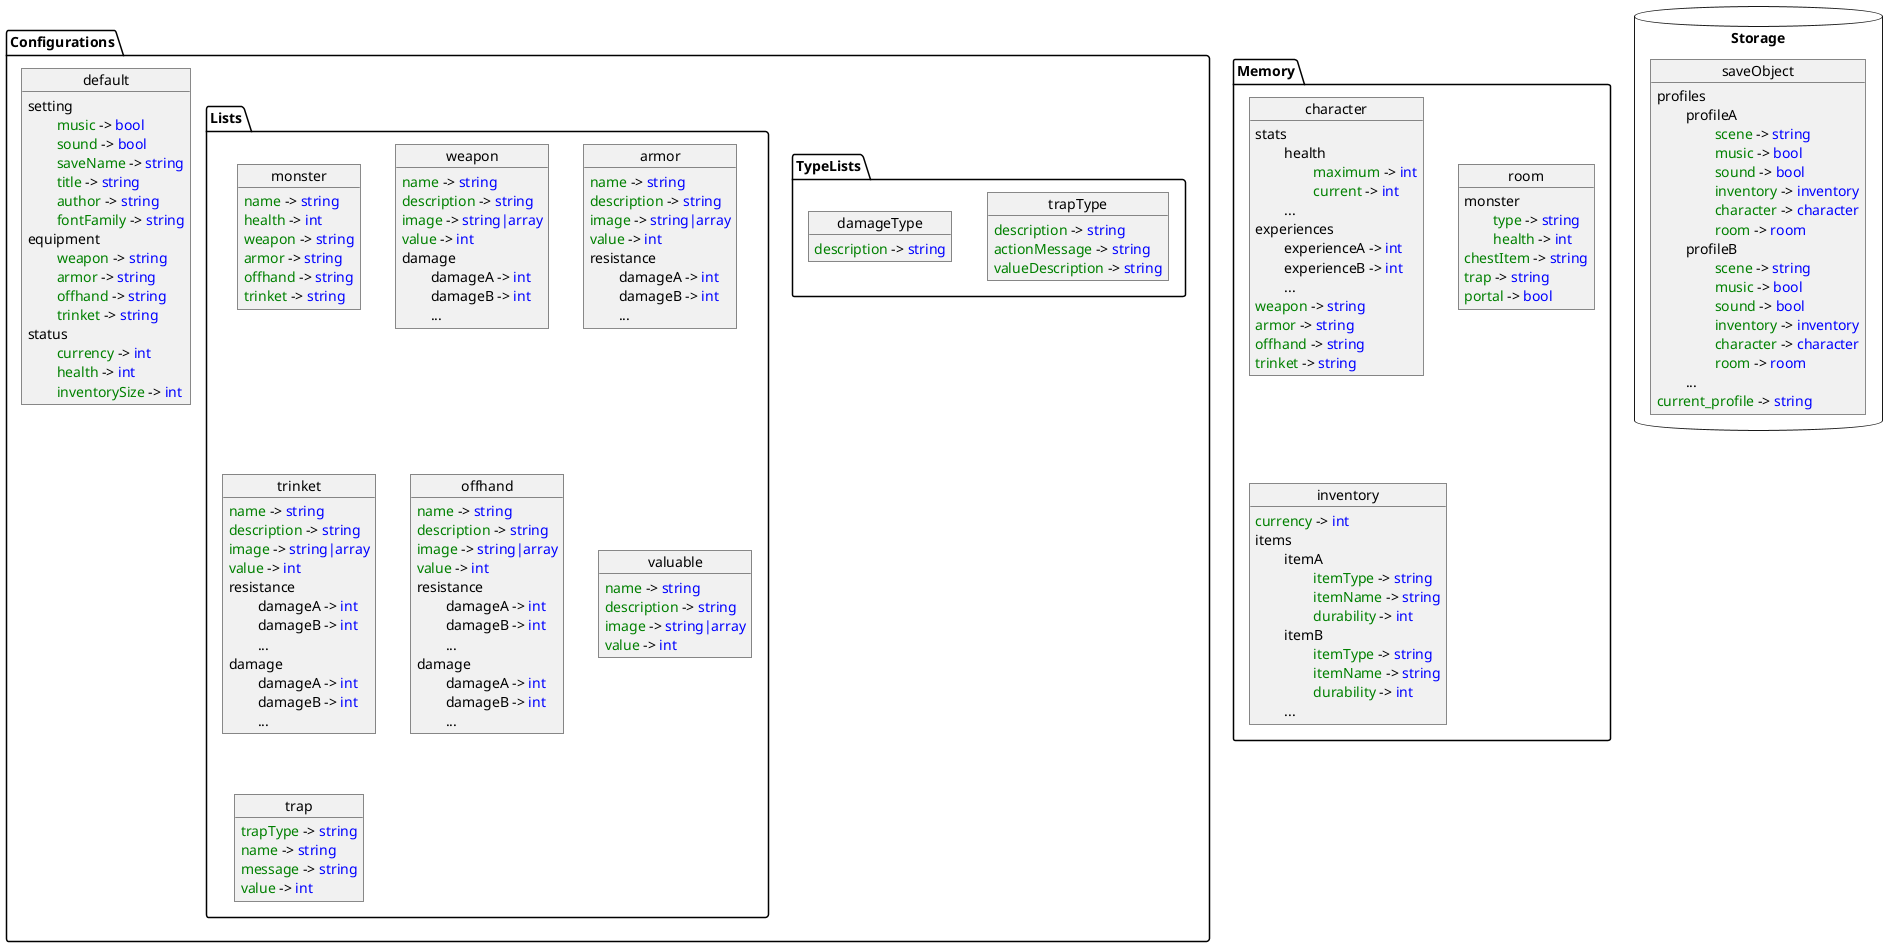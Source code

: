 @startuml

!define type(x) <color:blue>x</color>
!define attribute(x) <color:green>x</color>

package Configurations{
    object default {
        setting
            attribute(\tmusic) -> type(bool)
            attribute(\tsound) -> type(bool)
            attribute(\tsaveName) -> type(string)
            attribute(\ttitle) -> type(string)
            attribute(\tauthor) -> type(string)
            attribute(\tfontFamily) -> type(string)
        equipment
            attribute(\tweapon) -> type(string)
            attribute(\tarmor) -> type(string)
            attribute(\toffhand) -> type(string)
            attribute(\ttrinket) -> type(string)
        status
            attribute(\tcurrency) -> type(int)
            attribute(\thealth) -> type(int)
            attribute(\tinventorySize) -> type(int)
    }

    package TypeLists{
        object trapType {
            attribute(description) -> type(string)
            attribute(actionMessage) -> type(string)
            attribute(valueDescription) -> type(string)
        }

        object damageType {
            attribute(description) -> type(string)
        }
    }

    package Lists{

        object monster {
            attribute(name) -> type(string)
            attribute(health) -> type(int)
            attribute(weapon) -> type(string)
            attribute(armor) -> type(string)
            attribute(offhand) -> type(string)
            attribute(trinket) -> type(string)
        }

        object weapon {
            attribute(name) -> type(string)
            attribute(description) -> type(string)
            attribute(image) -> type(string|array)
            attribute(value) -> type(int)
            damage
                \tdamageA -> type(int)
                \tdamageB -> type(int)
                \t...
        }

        object armor {
            attribute(name) -> type(string)
            attribute(description) -> type(string)
            attribute(image) -> type(string|array)
            attribute(value) -> type(int)
            resistance
                \tdamageA -> type(int)
                \tdamageB -> type(int)
                \t...
        }

        object trinket {
            attribute(name) -> type(string)
            attribute(description) -> type(string)
            attribute(image) -> type(string|array)
            attribute(value) -> type(int)
            resistance
                \tdamageA -> type(int)
                \tdamageB -> type(int)
                \t...
            damage
                \tdamageA -> type(int)
                \tdamageB -> type(int)
                \t...
        }

        object offhand {
            attribute(name) -> type(string)
            attribute(description) -> type(string)
            attribute(image) -> type(string|array)
            attribute(value) -> type(int)
            resistance
                \tdamageA -> type(int)
                \tdamageB -> type(int)
                \t...
            damage
                \tdamageA -> type(int)
                \tdamageB -> type(int)
                \t...
        }

        object valuable {
            attribute(name) -> type(string)
            attribute(description) -> type(string)
            attribute(image) -> type(string|array)
            attribute(value) -> type(int)
        }

        object trap {
            attribute(trapType) -> type(string)
            attribute(name) -> type(string)
            attribute(message) -> type(string)
            attribute(value) -> type(int)
        }
    }
}

package Memory{
    object character {
        stats
            \thealth
                attribute(\t\tmaximum) -> type(int)
                attribute(\t\tcurrent) -> type(int)
            \t...
        experiences
            \texperienceA -> type(int)
            \texperienceB -> type(int)
            \t...
        attribute(weapon) -> type(string)
        attribute(armor) -> type(string)
        attribute(offhand) -> type(string)
        attribute(trinket) -> type(string)
    }

    object room {
        monster
            attribute(\ttype) -> type(string)
            attribute(\thealth) -> type(int)
        attribute(chestItem) -> type(string)
        attribute(trap) -> type(string)
        attribute(portal) -> type(bool)
    }

    object inventory {
        attribute(currency) -> type(int)
        items
            \titemA
                attribute(\t\titemType) -> type(string)
                attribute(\t\titemName) -> type(string)
                attribute(\t\tdurability) -> type(int)
            \titemB
                attribute(\t\titemType) -> type(string)
                attribute(\t\titemName) -> type(string)
                attribute(\t\tdurability) -> type(int)
            \t...
    }
}

database Storage {
    object saveObject {
        profiles
            \tprofileA
                attribute(\t\tscene) -> type(string)
                attribute(\t\tmusic) -> type(bool)
                attribute(\t\tsound) -> type(bool)
                attribute(\t\tinventory) -> type(inventory)
                attribute(\t\tcharacter) -> type(character)
                attribute(\t\troom) -> type(room)
            \tprofileB
                attribute(\t\tscene) -> type(string)
                attribute(\t\tmusic) -> type(bool)
                attribute(\t\tsound) -> type(bool)
                attribute(\t\tinventory) -> type(inventory)
                attribute(\t\tcharacter) -> type(character)
                attribute(\t\troom) -> type(room)
            \t...
        attribute(current_profile) -> type(string)
    }
}

@enduml